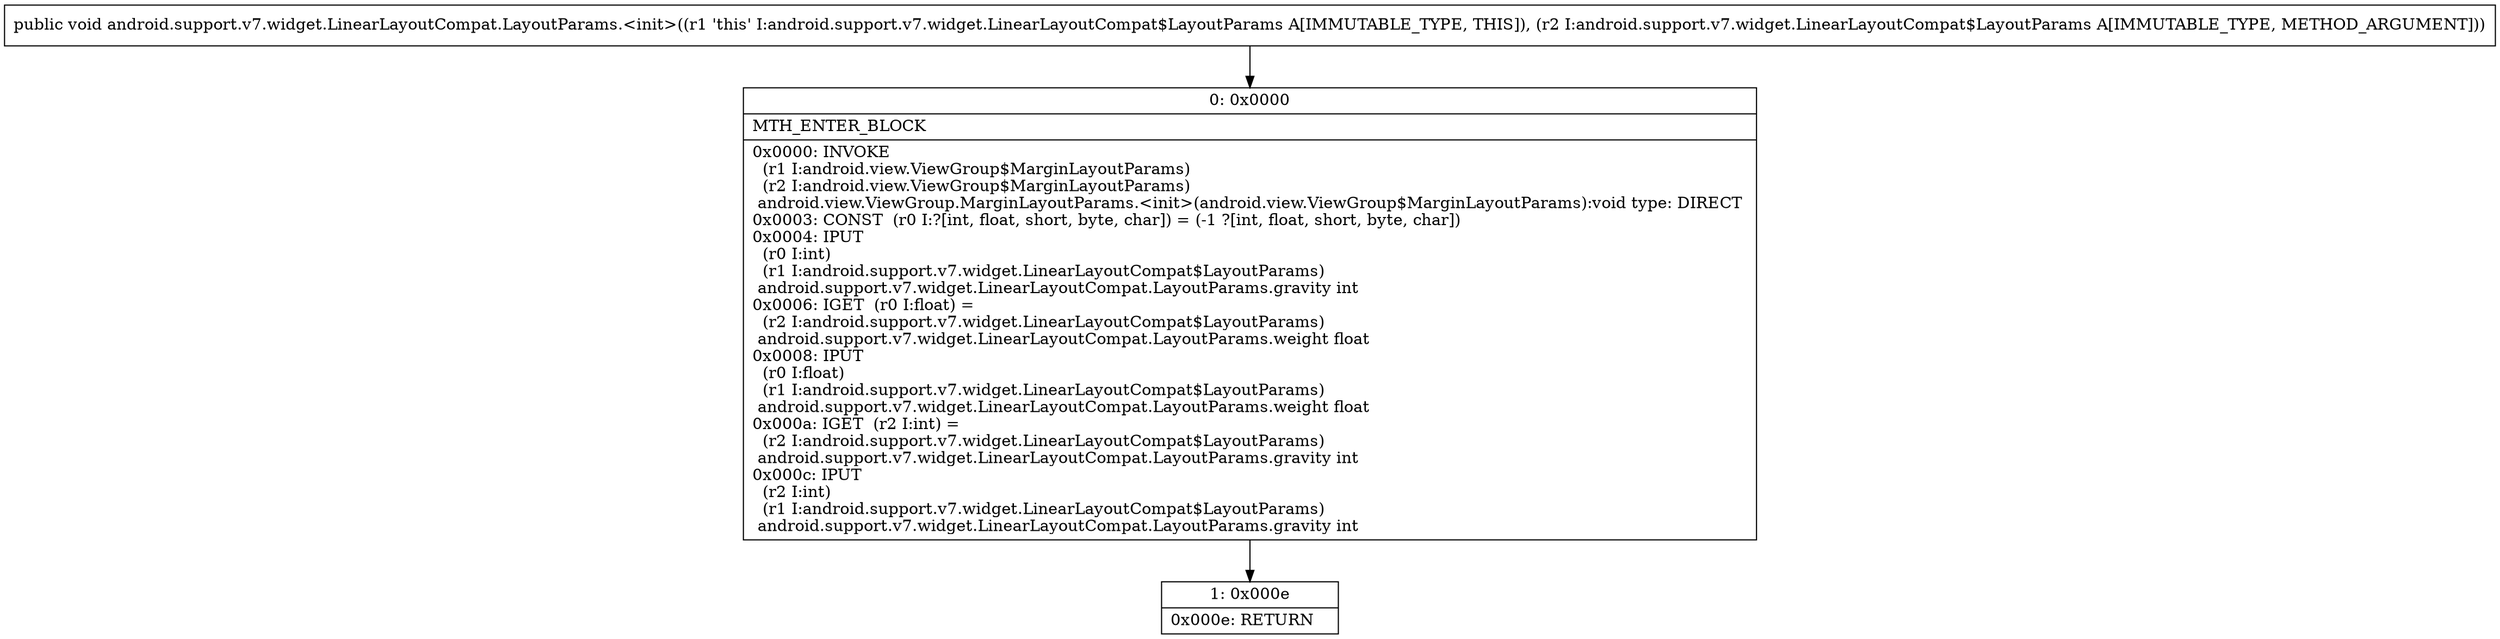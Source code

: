 digraph "CFG forandroid.support.v7.widget.LinearLayoutCompat.LayoutParams.\<init\>(Landroid\/support\/v7\/widget\/LinearLayoutCompat$LayoutParams;)V" {
Node_0 [shape=record,label="{0\:\ 0x0000|MTH_ENTER_BLOCK\l|0x0000: INVOKE  \l  (r1 I:android.view.ViewGroup$MarginLayoutParams)\l  (r2 I:android.view.ViewGroup$MarginLayoutParams)\l android.view.ViewGroup.MarginLayoutParams.\<init\>(android.view.ViewGroup$MarginLayoutParams):void type: DIRECT \l0x0003: CONST  (r0 I:?[int, float, short, byte, char]) = (\-1 ?[int, float, short, byte, char]) \l0x0004: IPUT  \l  (r0 I:int)\l  (r1 I:android.support.v7.widget.LinearLayoutCompat$LayoutParams)\l android.support.v7.widget.LinearLayoutCompat.LayoutParams.gravity int \l0x0006: IGET  (r0 I:float) = \l  (r2 I:android.support.v7.widget.LinearLayoutCompat$LayoutParams)\l android.support.v7.widget.LinearLayoutCompat.LayoutParams.weight float \l0x0008: IPUT  \l  (r0 I:float)\l  (r1 I:android.support.v7.widget.LinearLayoutCompat$LayoutParams)\l android.support.v7.widget.LinearLayoutCompat.LayoutParams.weight float \l0x000a: IGET  (r2 I:int) = \l  (r2 I:android.support.v7.widget.LinearLayoutCompat$LayoutParams)\l android.support.v7.widget.LinearLayoutCompat.LayoutParams.gravity int \l0x000c: IPUT  \l  (r2 I:int)\l  (r1 I:android.support.v7.widget.LinearLayoutCompat$LayoutParams)\l android.support.v7.widget.LinearLayoutCompat.LayoutParams.gravity int \l}"];
Node_1 [shape=record,label="{1\:\ 0x000e|0x000e: RETURN   \l}"];
MethodNode[shape=record,label="{public void android.support.v7.widget.LinearLayoutCompat.LayoutParams.\<init\>((r1 'this' I:android.support.v7.widget.LinearLayoutCompat$LayoutParams A[IMMUTABLE_TYPE, THIS]), (r2 I:android.support.v7.widget.LinearLayoutCompat$LayoutParams A[IMMUTABLE_TYPE, METHOD_ARGUMENT])) }"];
MethodNode -> Node_0;
Node_0 -> Node_1;
}

